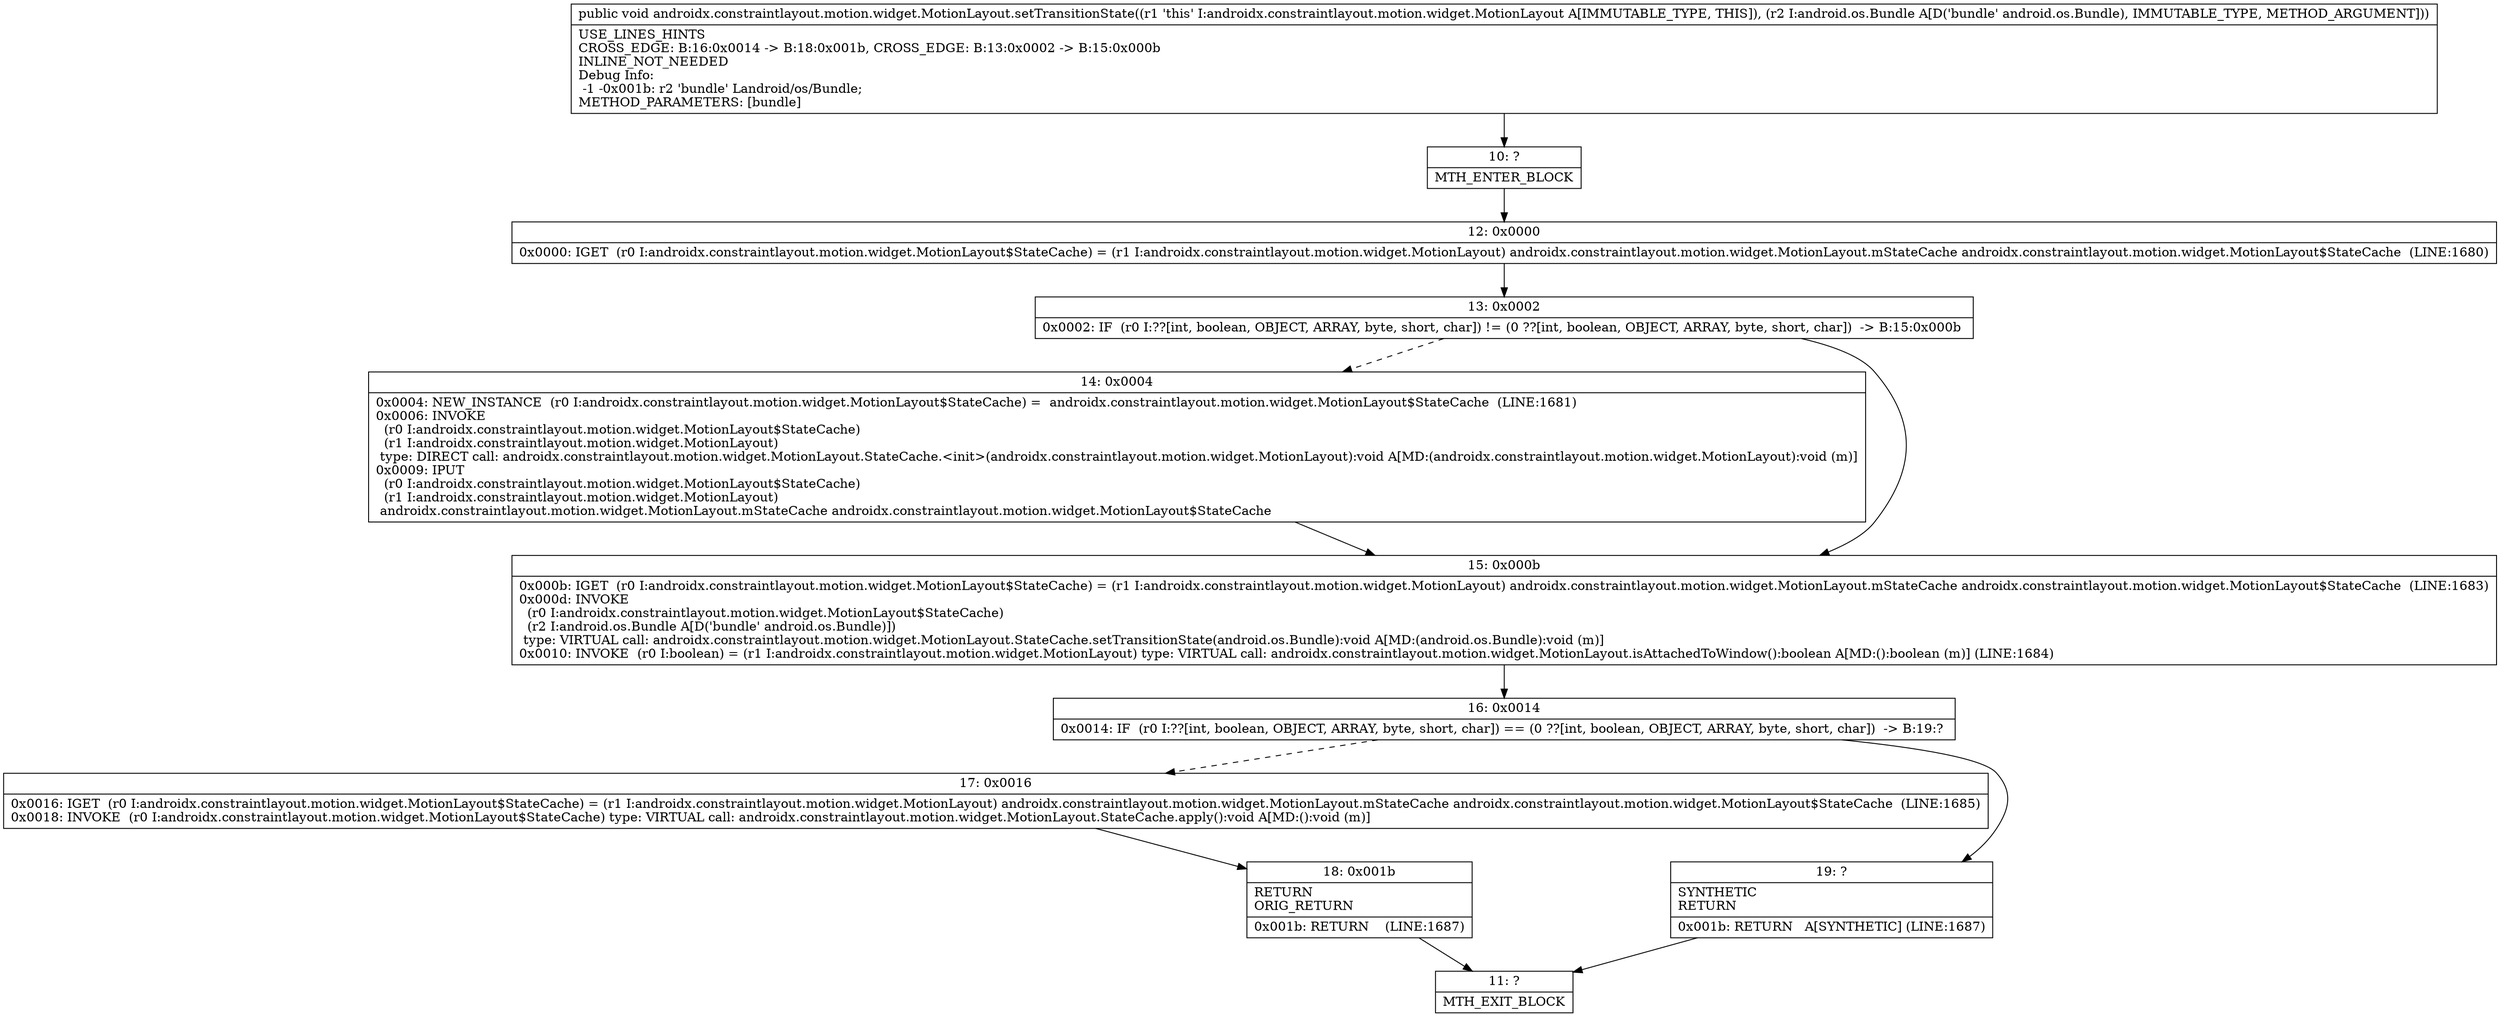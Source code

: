 digraph "CFG forandroidx.constraintlayout.motion.widget.MotionLayout.setTransitionState(Landroid\/os\/Bundle;)V" {
Node_10 [shape=record,label="{10\:\ ?|MTH_ENTER_BLOCK\l}"];
Node_12 [shape=record,label="{12\:\ 0x0000|0x0000: IGET  (r0 I:androidx.constraintlayout.motion.widget.MotionLayout$StateCache) = (r1 I:androidx.constraintlayout.motion.widget.MotionLayout) androidx.constraintlayout.motion.widget.MotionLayout.mStateCache androidx.constraintlayout.motion.widget.MotionLayout$StateCache  (LINE:1680)\l}"];
Node_13 [shape=record,label="{13\:\ 0x0002|0x0002: IF  (r0 I:??[int, boolean, OBJECT, ARRAY, byte, short, char]) != (0 ??[int, boolean, OBJECT, ARRAY, byte, short, char])  \-\> B:15:0x000b \l}"];
Node_14 [shape=record,label="{14\:\ 0x0004|0x0004: NEW_INSTANCE  (r0 I:androidx.constraintlayout.motion.widget.MotionLayout$StateCache) =  androidx.constraintlayout.motion.widget.MotionLayout$StateCache  (LINE:1681)\l0x0006: INVOKE  \l  (r0 I:androidx.constraintlayout.motion.widget.MotionLayout$StateCache)\l  (r1 I:androidx.constraintlayout.motion.widget.MotionLayout)\l type: DIRECT call: androidx.constraintlayout.motion.widget.MotionLayout.StateCache.\<init\>(androidx.constraintlayout.motion.widget.MotionLayout):void A[MD:(androidx.constraintlayout.motion.widget.MotionLayout):void (m)]\l0x0009: IPUT  \l  (r0 I:androidx.constraintlayout.motion.widget.MotionLayout$StateCache)\l  (r1 I:androidx.constraintlayout.motion.widget.MotionLayout)\l androidx.constraintlayout.motion.widget.MotionLayout.mStateCache androidx.constraintlayout.motion.widget.MotionLayout$StateCache \l}"];
Node_15 [shape=record,label="{15\:\ 0x000b|0x000b: IGET  (r0 I:androidx.constraintlayout.motion.widget.MotionLayout$StateCache) = (r1 I:androidx.constraintlayout.motion.widget.MotionLayout) androidx.constraintlayout.motion.widget.MotionLayout.mStateCache androidx.constraintlayout.motion.widget.MotionLayout$StateCache  (LINE:1683)\l0x000d: INVOKE  \l  (r0 I:androidx.constraintlayout.motion.widget.MotionLayout$StateCache)\l  (r2 I:android.os.Bundle A[D('bundle' android.os.Bundle)])\l type: VIRTUAL call: androidx.constraintlayout.motion.widget.MotionLayout.StateCache.setTransitionState(android.os.Bundle):void A[MD:(android.os.Bundle):void (m)]\l0x0010: INVOKE  (r0 I:boolean) = (r1 I:androidx.constraintlayout.motion.widget.MotionLayout) type: VIRTUAL call: androidx.constraintlayout.motion.widget.MotionLayout.isAttachedToWindow():boolean A[MD:():boolean (m)] (LINE:1684)\l}"];
Node_16 [shape=record,label="{16\:\ 0x0014|0x0014: IF  (r0 I:??[int, boolean, OBJECT, ARRAY, byte, short, char]) == (0 ??[int, boolean, OBJECT, ARRAY, byte, short, char])  \-\> B:19:? \l}"];
Node_17 [shape=record,label="{17\:\ 0x0016|0x0016: IGET  (r0 I:androidx.constraintlayout.motion.widget.MotionLayout$StateCache) = (r1 I:androidx.constraintlayout.motion.widget.MotionLayout) androidx.constraintlayout.motion.widget.MotionLayout.mStateCache androidx.constraintlayout.motion.widget.MotionLayout$StateCache  (LINE:1685)\l0x0018: INVOKE  (r0 I:androidx.constraintlayout.motion.widget.MotionLayout$StateCache) type: VIRTUAL call: androidx.constraintlayout.motion.widget.MotionLayout.StateCache.apply():void A[MD:():void (m)]\l}"];
Node_18 [shape=record,label="{18\:\ 0x001b|RETURN\lORIG_RETURN\l|0x001b: RETURN    (LINE:1687)\l}"];
Node_11 [shape=record,label="{11\:\ ?|MTH_EXIT_BLOCK\l}"];
Node_19 [shape=record,label="{19\:\ ?|SYNTHETIC\lRETURN\l|0x001b: RETURN   A[SYNTHETIC] (LINE:1687)\l}"];
MethodNode[shape=record,label="{public void androidx.constraintlayout.motion.widget.MotionLayout.setTransitionState((r1 'this' I:androidx.constraintlayout.motion.widget.MotionLayout A[IMMUTABLE_TYPE, THIS]), (r2 I:android.os.Bundle A[D('bundle' android.os.Bundle), IMMUTABLE_TYPE, METHOD_ARGUMENT]))  | USE_LINES_HINTS\lCROSS_EDGE: B:16:0x0014 \-\> B:18:0x001b, CROSS_EDGE: B:13:0x0002 \-\> B:15:0x000b\lINLINE_NOT_NEEDED\lDebug Info:\l  \-1 \-0x001b: r2 'bundle' Landroid\/os\/Bundle;\lMETHOD_PARAMETERS: [bundle]\l}"];
MethodNode -> Node_10;Node_10 -> Node_12;
Node_12 -> Node_13;
Node_13 -> Node_14[style=dashed];
Node_13 -> Node_15;
Node_14 -> Node_15;
Node_15 -> Node_16;
Node_16 -> Node_17[style=dashed];
Node_16 -> Node_19;
Node_17 -> Node_18;
Node_18 -> Node_11;
Node_19 -> Node_11;
}

